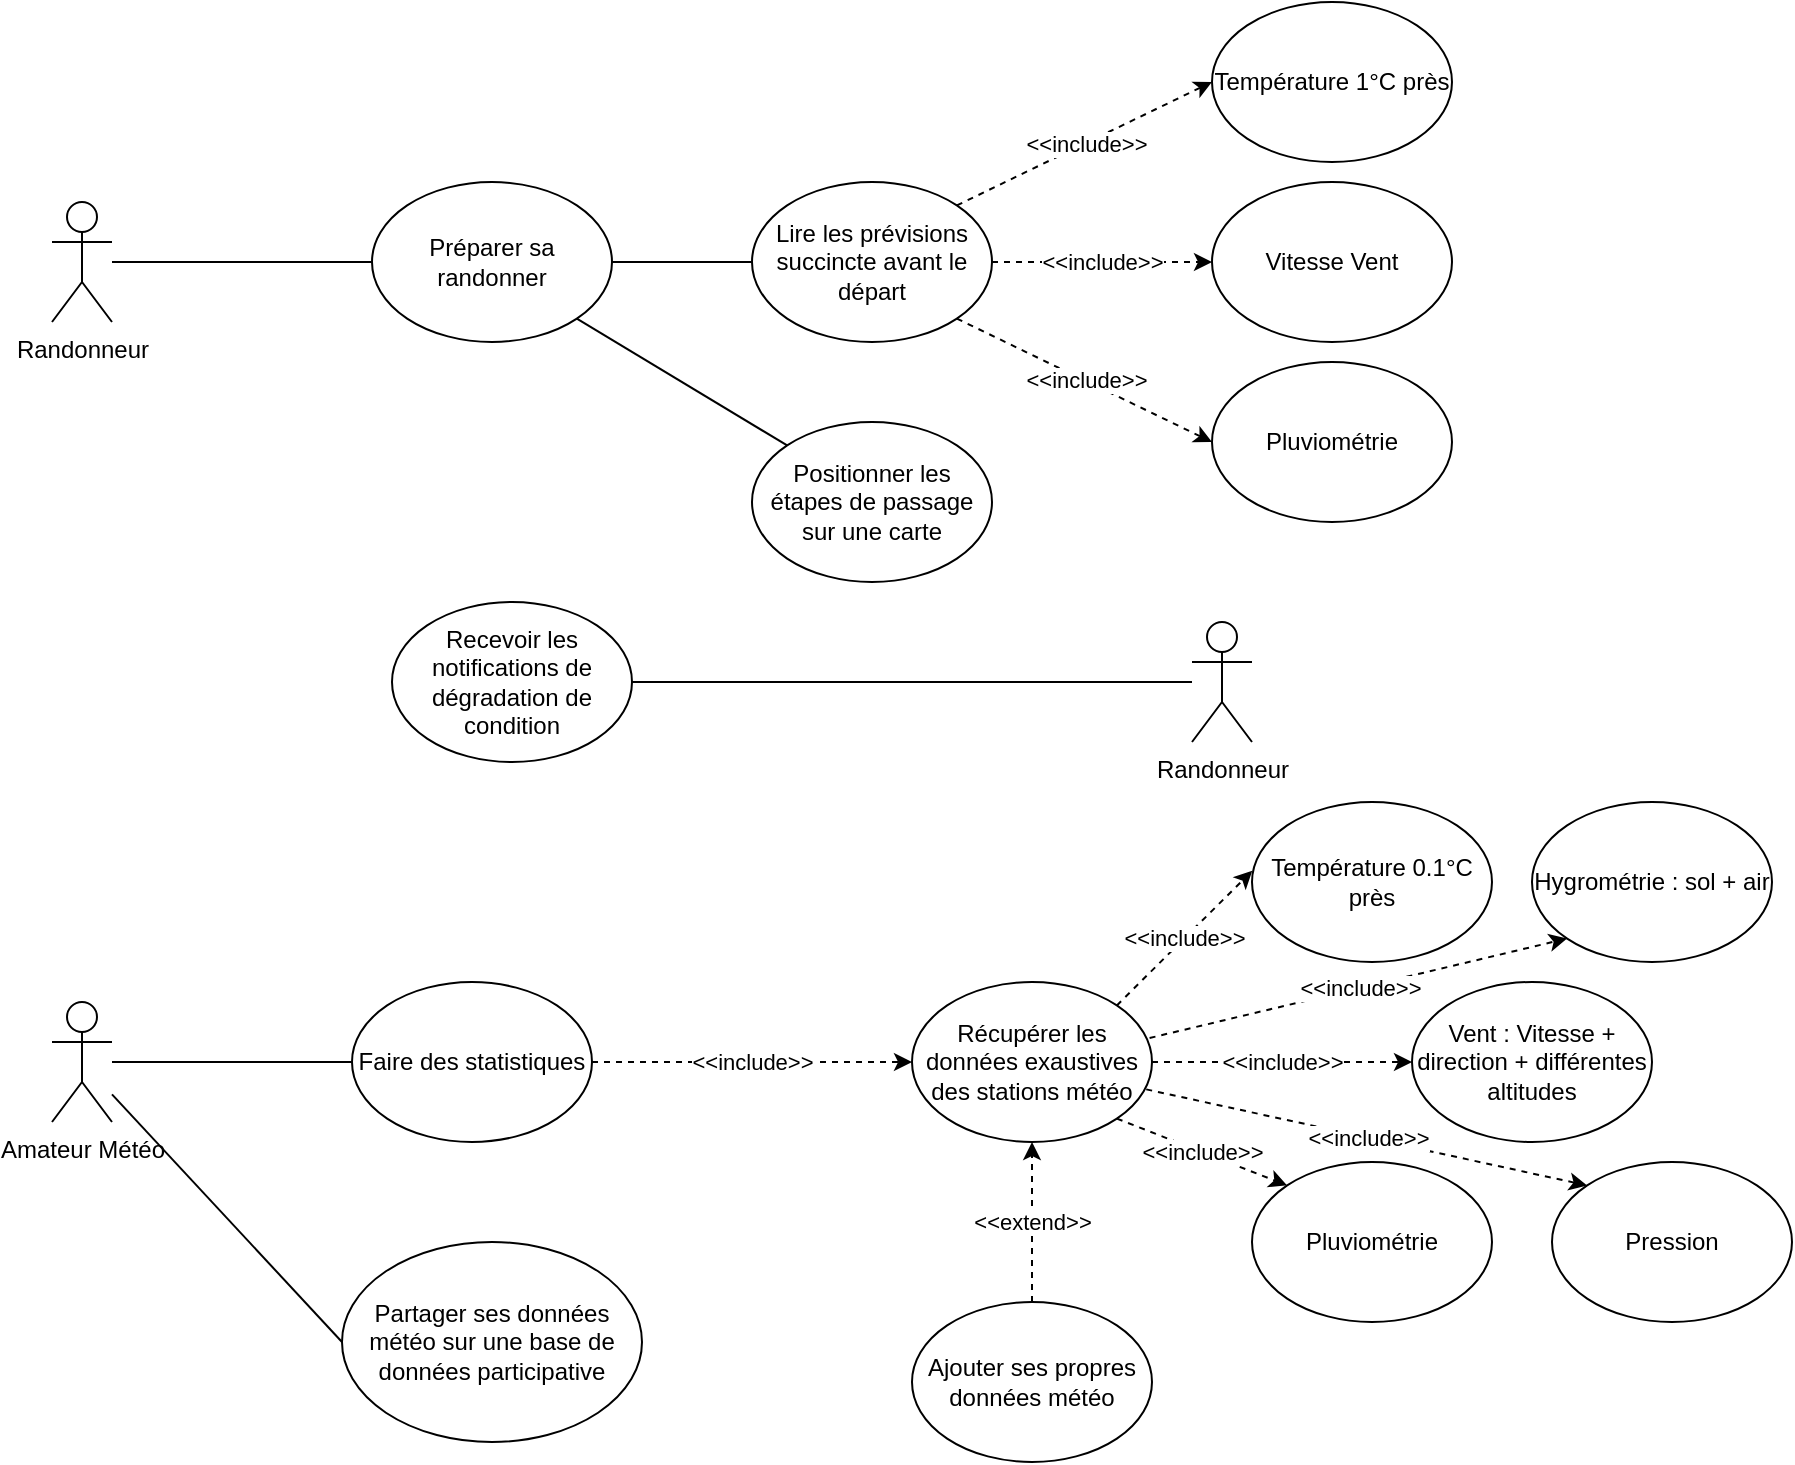<mxfile>
    <diagram id="Hnpg6M9tyzeRVUbkhzwp" name="Page-1">
        <mxGraphModel dx="1072" dy="1868" grid="1" gridSize="10" guides="1" tooltips="1" connect="1" arrows="1" fold="1" page="1" pageScale="1" pageWidth="827" pageHeight="1169" math="0" shadow="0">
            <root>
                <mxCell id="0"/>
                <mxCell id="1" parent="0"/>
                <mxCell id="2" value="Randonneur" style="shape=umlActor;verticalLabelPosition=bottom;verticalAlign=top;html=1;outlineConnect=0;" vertex="1" parent="1">
                    <mxGeometry x="90" y="90" width="30" height="60" as="geometry"/>
                </mxCell>
                <mxCell id="3" value="Préparer sa randonner" style="ellipse;whiteSpace=wrap;html=1;" vertex="1" parent="1">
                    <mxGeometry x="250" y="80" width="120" height="80" as="geometry"/>
                </mxCell>
                <mxCell id="4" value="" style="endArrow=none;html=1;entryX=0;entryY=0.5;entryDx=0;entryDy=0;" edge="1" parent="1" source="2" target="3">
                    <mxGeometry width="50" height="50" relative="1" as="geometry">
                        <mxPoint x="390" y="270" as="sourcePoint"/>
                        <mxPoint x="440" y="220" as="targetPoint"/>
                    </mxGeometry>
                </mxCell>
                <mxCell id="5" value="Lire les prévisions succincte avant le départ" style="ellipse;whiteSpace=wrap;html=1;" vertex="1" parent="1">
                    <mxGeometry x="440" y="80" width="120" height="80" as="geometry"/>
                </mxCell>
                <mxCell id="6" value="" style="endArrow=none;html=1;exitX=1;exitY=0.5;exitDx=0;exitDy=0;entryX=0;entryY=0.5;entryDx=0;entryDy=0;" edge="1" parent="1" source="3" target="5">
                    <mxGeometry width="50" height="50" relative="1" as="geometry">
                        <mxPoint x="390" y="260" as="sourcePoint"/>
                        <mxPoint x="440" y="210" as="targetPoint"/>
                    </mxGeometry>
                </mxCell>
                <mxCell id="7" value="Positionner les étapes de passage sur une carte" style="ellipse;whiteSpace=wrap;html=1;" vertex="1" parent="1">
                    <mxGeometry x="440" y="200" width="120" height="80" as="geometry"/>
                </mxCell>
                <mxCell id="8" value="" style="endArrow=none;html=1;exitX=1;exitY=1;exitDx=0;exitDy=0;entryX=0;entryY=0;entryDx=0;entryDy=0;" edge="1" parent="1" source="3" target="7">
                    <mxGeometry width="50" height="50" relative="1" as="geometry">
                        <mxPoint x="390" y="250" as="sourcePoint"/>
                        <mxPoint x="440" y="200" as="targetPoint"/>
                    </mxGeometry>
                </mxCell>
                <mxCell id="9" value="Randonneur" style="shape=umlActor;verticalLabelPosition=bottom;verticalAlign=top;html=1;outlineConnect=0;" vertex="1" parent="1">
                    <mxGeometry x="660" y="300" width="30" height="60" as="geometry"/>
                </mxCell>
                <mxCell id="10" value="Recevoir les notifications de dégradation de condition" style="ellipse;whiteSpace=wrap;html=1;" vertex="1" parent="1">
                    <mxGeometry x="260" y="290" width="120" height="80" as="geometry"/>
                </mxCell>
                <mxCell id="17" value="Amateur Météo" style="shape=umlActor;verticalLabelPosition=bottom;verticalAlign=top;html=1;outlineConnect=0;" vertex="1" parent="1">
                    <mxGeometry x="90" y="490" width="30" height="60" as="geometry"/>
                </mxCell>
                <mxCell id="21" value="Faire des statistiques" style="ellipse;whiteSpace=wrap;html=1;" vertex="1" parent="1">
                    <mxGeometry x="240" y="480" width="120" height="80" as="geometry"/>
                </mxCell>
                <mxCell id="22" value="Récupérer les données exaustives des stations météo" style="ellipse;whiteSpace=wrap;html=1;" vertex="1" parent="1">
                    <mxGeometry x="520" y="480" width="120" height="80" as="geometry"/>
                </mxCell>
                <mxCell id="23" value="" style="endArrow=classic;html=1;exitX=1;exitY=0.5;exitDx=0;exitDy=0;dashed=1;entryX=0;entryY=0.5;entryDx=0;entryDy=0;" edge="1" parent="1" source="21" target="22">
                    <mxGeometry relative="1" as="geometry">
                        <mxPoint x="390" y="340" as="sourcePoint"/>
                        <mxPoint x="670.0" y="340" as="targetPoint"/>
                    </mxGeometry>
                </mxCell>
                <mxCell id="24" value="&amp;lt;&amp;lt;include&amp;gt;&amp;gt;" style="edgeLabel;resizable=0;html=1;align=center;verticalAlign=middle;" connectable="0" vertex="1" parent="23">
                    <mxGeometry relative="1" as="geometry"/>
                </mxCell>
                <mxCell id="25" value="" style="endArrow=none;html=1;" edge="1" parent="1" source="17" target="21">
                    <mxGeometry width="50" height="50" relative="1" as="geometry">
                        <mxPoint x="370" y="370" as="sourcePoint"/>
                        <mxPoint x="420" y="320" as="targetPoint"/>
                    </mxGeometry>
                </mxCell>
                <mxCell id="27" value="Ajouter ses propres données météo" style="ellipse;whiteSpace=wrap;html=1;" vertex="1" parent="1">
                    <mxGeometry x="520" y="640" width="120" height="80" as="geometry"/>
                </mxCell>
                <mxCell id="28" value="" style="endArrow=classic;html=1;exitX=0.5;exitY=0;exitDx=0;exitDy=0;dashed=1;entryX=0.5;entryY=1;entryDx=0;entryDy=0;" edge="1" parent="1" source="27" target="22">
                    <mxGeometry relative="1" as="geometry">
                        <mxPoint x="340" y="460" as="sourcePoint"/>
                        <mxPoint x="580" y="570" as="targetPoint"/>
                    </mxGeometry>
                </mxCell>
                <mxCell id="29" value="&amp;lt;&amp;lt;extend&amp;gt;&amp;gt;" style="edgeLabel;resizable=0;html=1;align=center;verticalAlign=middle;" connectable="0" vertex="1" parent="28">
                    <mxGeometry relative="1" as="geometry"/>
                </mxCell>
                <mxCell id="31" value="Partager ses données météo sur une base de données participative" style="ellipse;whiteSpace=wrap;html=1;" vertex="1" parent="1">
                    <mxGeometry x="235" y="610" width="150" height="100" as="geometry"/>
                </mxCell>
                <mxCell id="34" value="" style="endArrow=none;html=1;entryX=0;entryY=0.5;entryDx=0;entryDy=0;" edge="1" parent="1" source="17" target="31">
                    <mxGeometry width="50" height="50" relative="1" as="geometry">
                        <mxPoint x="130" y="530" as="sourcePoint"/>
                        <mxPoint x="250" y="530" as="targetPoint"/>
                    </mxGeometry>
                </mxCell>
                <mxCell id="35" value="" style="endArrow=none;html=1;exitX=1;exitY=0.5;exitDx=0;exitDy=0;" edge="1" parent="1" source="10" target="9">
                    <mxGeometry width="50" height="50" relative="1" as="geometry">
                        <mxPoint x="460" y="350" as="sourcePoint"/>
                        <mxPoint x="510" y="300" as="targetPoint"/>
                    </mxGeometry>
                </mxCell>
                <mxCell id="36" value="Température 1°C près" style="ellipse;whiteSpace=wrap;html=1;" vertex="1" parent="1">
                    <mxGeometry x="670" y="-10" width="120" height="80" as="geometry"/>
                </mxCell>
                <mxCell id="37" value="Pluviométrie" style="ellipse;whiteSpace=wrap;html=1;" vertex="1" parent="1">
                    <mxGeometry x="670" y="170" width="120" height="80" as="geometry"/>
                </mxCell>
                <mxCell id="38" value="Vitesse Vent" style="ellipse;whiteSpace=wrap;html=1;" vertex="1" parent="1">
                    <mxGeometry x="670" y="80" width="120" height="80" as="geometry"/>
                </mxCell>
                <mxCell id="71" value="" style="endArrow=classic;html=1;exitX=1;exitY=0;exitDx=0;exitDy=0;dashed=1;entryX=0;entryY=0.5;entryDx=0;entryDy=0;" edge="1" parent="1" source="5" target="36">
                    <mxGeometry relative="1" as="geometry">
                        <mxPoint x="480" y="60" as="sourcePoint"/>
                        <mxPoint x="640" y="60" as="targetPoint"/>
                    </mxGeometry>
                </mxCell>
                <mxCell id="72" value="&amp;lt;&amp;lt;include&amp;gt;&amp;gt;" style="edgeLabel;resizable=0;html=1;align=center;verticalAlign=middle;" connectable="0" vertex="1" parent="71">
                    <mxGeometry relative="1" as="geometry"/>
                </mxCell>
                <mxCell id="73" value="" style="endArrow=classic;html=1;exitX=1;exitY=0.5;exitDx=0;exitDy=0;dashed=1;entryX=0;entryY=0.5;entryDx=0;entryDy=0;" edge="1" parent="1" source="5" target="38">
                    <mxGeometry relative="1" as="geometry">
                        <mxPoint x="380" y="540" as="sourcePoint"/>
                        <mxPoint x="540" y="540" as="targetPoint"/>
                    </mxGeometry>
                </mxCell>
                <mxCell id="74" value="&amp;lt;&amp;lt;include&amp;gt;&amp;gt;" style="edgeLabel;resizable=0;html=1;align=center;verticalAlign=middle;" connectable="0" vertex="1" parent="73">
                    <mxGeometry relative="1" as="geometry"/>
                </mxCell>
                <mxCell id="75" value="" style="endArrow=classic;html=1;exitX=1;exitY=1;exitDx=0;exitDy=0;dashed=1;entryX=0;entryY=0.5;entryDx=0;entryDy=0;" edge="1" parent="1" source="5" target="37">
                    <mxGeometry relative="1" as="geometry">
                        <mxPoint x="390" y="550" as="sourcePoint"/>
                        <mxPoint x="550" y="550" as="targetPoint"/>
                    </mxGeometry>
                </mxCell>
                <mxCell id="76" value="&amp;lt;&amp;lt;include&amp;gt;&amp;gt;" style="edgeLabel;resizable=0;html=1;align=center;verticalAlign=middle;" connectable="0" vertex="1" parent="75">
                    <mxGeometry relative="1" as="geometry"/>
                </mxCell>
                <mxCell id="77" value="Température 0.1°C près" style="ellipse;whiteSpace=wrap;html=1;" vertex="1" parent="1">
                    <mxGeometry x="690" y="390" width="120" height="80" as="geometry"/>
                </mxCell>
                <mxCell id="78" value="Pluviométrie" style="ellipse;whiteSpace=wrap;html=1;" vertex="1" parent="1">
                    <mxGeometry x="690" y="570" width="120" height="80" as="geometry"/>
                </mxCell>
                <mxCell id="79" value="Vent : Vitesse + direction + différentes altitudes" style="ellipse;whiteSpace=wrap;html=1;" vertex="1" parent="1">
                    <mxGeometry x="770" y="480" width="120" height="80" as="geometry"/>
                </mxCell>
                <mxCell id="80" value="Pression" style="ellipse;whiteSpace=wrap;html=1;" vertex="1" parent="1">
                    <mxGeometry x="840" y="570" width="120" height="80" as="geometry"/>
                </mxCell>
                <mxCell id="81" value="Hygrométrie : sol + air" style="ellipse;whiteSpace=wrap;html=1;" vertex="1" parent="1">
                    <mxGeometry x="830" y="390" width="120" height="80" as="geometry"/>
                </mxCell>
                <mxCell id="82" value="" style="endArrow=classic;html=1;exitX=1;exitY=0;exitDx=0;exitDy=0;dashed=1;entryX=0.001;entryY=0.43;entryDx=0;entryDy=0;entryPerimeter=0;" edge="1" parent="1" source="22" target="77">
                    <mxGeometry relative="1" as="geometry">
                        <mxPoint x="552.426" y="158.284" as="sourcePoint"/>
                        <mxPoint x="680.0" y="220" as="targetPoint"/>
                    </mxGeometry>
                </mxCell>
                <mxCell id="83" value="&amp;lt;&amp;lt;include&amp;gt;&amp;gt;" style="edgeLabel;resizable=0;html=1;align=center;verticalAlign=middle;" connectable="0" vertex="1" parent="82">
                    <mxGeometry relative="1" as="geometry"/>
                </mxCell>
                <mxCell id="84" value="" style="endArrow=classic;html=1;exitX=0.99;exitY=0.35;exitDx=0;exitDy=0;dashed=1;entryX=0;entryY=1;entryDx=0;entryDy=0;exitPerimeter=0;" edge="1" parent="1" source="22" target="81">
                    <mxGeometry relative="1" as="geometry">
                        <mxPoint x="562.426" y="168.284" as="sourcePoint"/>
                        <mxPoint x="690.0" y="230" as="targetPoint"/>
                    </mxGeometry>
                </mxCell>
                <mxCell id="85" value="&amp;lt;&amp;lt;include&amp;gt;&amp;gt;" style="edgeLabel;resizable=0;html=1;align=center;verticalAlign=middle;" connectable="0" vertex="1" parent="84">
                    <mxGeometry relative="1" as="geometry"/>
                </mxCell>
                <mxCell id="86" value="" style="endArrow=classic;html=1;exitX=1;exitY=0.5;exitDx=0;exitDy=0;dashed=1;entryX=0;entryY=0.5;entryDx=0;entryDy=0;" edge="1" parent="1" source="22" target="79">
                    <mxGeometry relative="1" as="geometry">
                        <mxPoint x="648.8" y="518" as="sourcePoint"/>
                        <mxPoint x="857.574" y="468.284" as="targetPoint"/>
                    </mxGeometry>
                </mxCell>
                <mxCell id="87" value="&amp;lt;&amp;lt;include&amp;gt;&amp;gt;" style="edgeLabel;resizable=0;html=1;align=center;verticalAlign=middle;" connectable="0" vertex="1" parent="86">
                    <mxGeometry relative="1" as="geometry"/>
                </mxCell>
                <mxCell id="88" value="" style="endArrow=classic;html=1;exitX=0.976;exitY=0.671;exitDx=0;exitDy=0;dashed=1;entryX=0;entryY=0;entryDx=0;entryDy=0;exitPerimeter=0;" edge="1" parent="1" source="22" target="80">
                    <mxGeometry relative="1" as="geometry">
                        <mxPoint x="658.8" y="528" as="sourcePoint"/>
                        <mxPoint x="867.574" y="478.284" as="targetPoint"/>
                    </mxGeometry>
                </mxCell>
                <mxCell id="89" value="&amp;lt;&amp;lt;include&amp;gt;&amp;gt;" style="edgeLabel;resizable=0;html=1;align=center;verticalAlign=middle;" connectable="0" vertex="1" parent="88">
                    <mxGeometry relative="1" as="geometry"/>
                </mxCell>
                <mxCell id="90" value="" style="endArrow=classic;html=1;exitX=1;exitY=1;exitDx=0;exitDy=0;dashed=1;entryX=0;entryY=0;entryDx=0;entryDy=0;" edge="1" parent="1" source="22" target="78">
                    <mxGeometry relative="1" as="geometry">
                        <mxPoint x="668.8" y="538" as="sourcePoint"/>
                        <mxPoint x="877.574" y="488.284" as="targetPoint"/>
                    </mxGeometry>
                </mxCell>
                <mxCell id="91" value="&amp;lt;&amp;lt;include&amp;gt;&amp;gt;" style="edgeLabel;resizable=0;html=1;align=center;verticalAlign=middle;" connectable="0" vertex="1" parent="90">
                    <mxGeometry relative="1" as="geometry"/>
                </mxCell>
            </root>
        </mxGraphModel>
    </diagram>
</mxfile>